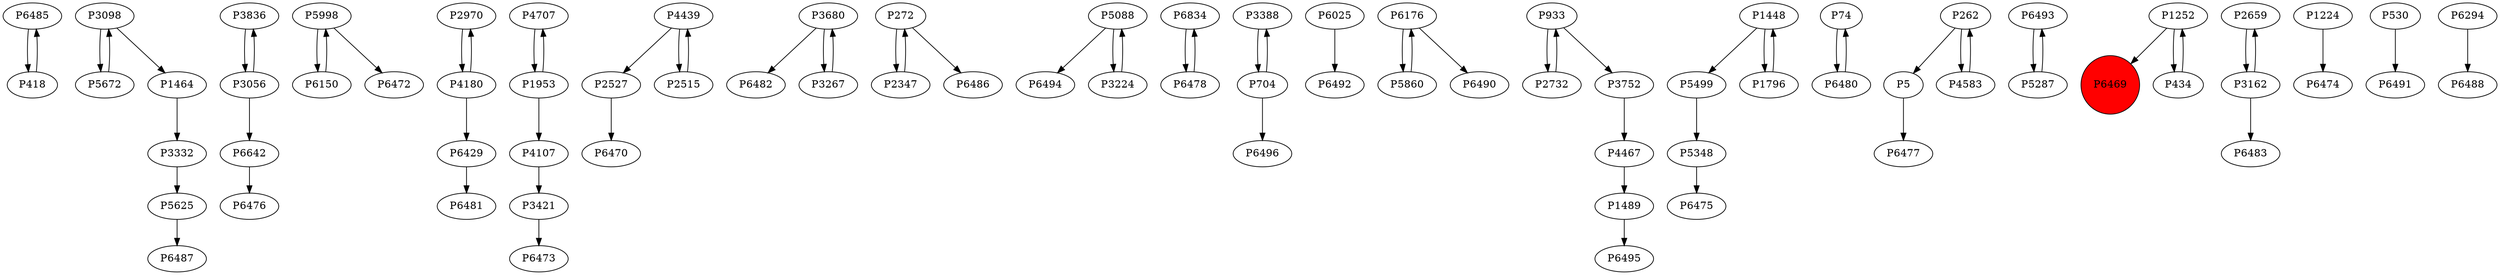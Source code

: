 digraph {
	P6485 -> P418
	P3332 -> P5625
	P3836 -> P3056
	P5998 -> P6150
	P2970 -> P4180
	P4707 -> P1953
	P6429 -> P6481
	P2527 -> P6470
	P4439 -> P2527
	P3680 -> P6482
	P272 -> P2347
	P5088 -> P6494
	P6834 -> P6478
	P3056 -> P6642
	P5672 -> P3098
	P3388 -> P704
	P3056 -> P3836
	P6025 -> P6492
	P6176 -> P5860
	P6642 -> P6476
	P6478 -> P6834
	P2515 -> P4439
	P933 -> P2732
	P6176 -> P6490
	P272 -> P6486
	P3098 -> P1464
	P1448 -> P5499
	P5348 -> P6475
	P74 -> P6480
	P704 -> P3388
	P1464 -> P3332
	P933 -> P3752
	P4439 -> P2515
	P5088 -> P3224
	P1489 -> P6495
	P5860 -> P6176
	P2732 -> P933
	P2347 -> P272
	P1448 -> P1796
	P262 -> P5
	P6493 -> P5287
	P1252 -> P6469
	P4107 -> P3421
	P2659 -> P3162
	P3098 -> P5672
	P1252 -> P434
	P3752 -> P4467
	P4583 -> P262
	P5287 -> P6493
	P3162 -> P6483
	P1953 -> P4107
	P262 -> P4583
	P6480 -> P74
	P5499 -> P5348
	P1224 -> P6474
	P530 -> P6491
	P3224 -> P5088
	P704 -> P6496
	P4467 -> P1489
	P5998 -> P6472
	P4180 -> P6429
	P6294 -> P6488
	P434 -> P1252
	P3421 -> P6473
	P1796 -> P1448
	P5625 -> P6487
	P3267 -> P3680
	P1953 -> P4707
	P3680 -> P3267
	P418 -> P6485
	P4180 -> P2970
	P5 -> P6477
	P6150 -> P5998
	P3162 -> P2659
	P6469 [shape=circle]
	P6469 [style=filled]
	P6469 [fillcolor=red]
}